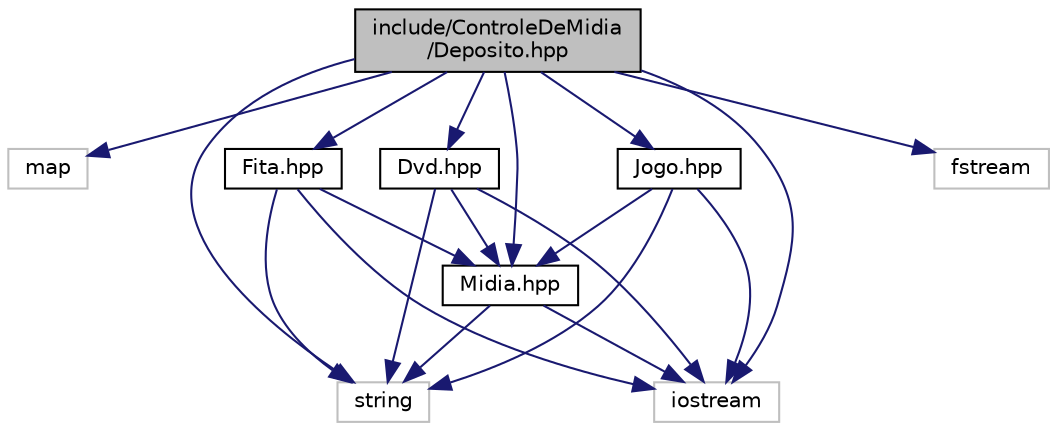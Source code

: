 digraph "include/ControleDeMidia/Deposito.hpp"
{
 // LATEX_PDF_SIZE
  edge [fontname="Helvetica",fontsize="10",labelfontname="Helvetica",labelfontsize="10"];
  node [fontname="Helvetica",fontsize="10",shape=record];
  Node1 [label="include/ControleDeMidia\l/Deposito.hpp",height=0.2,width=0.4,color="black", fillcolor="grey75", style="filled", fontcolor="black",tooltip=" "];
  Node1 -> Node2 [color="midnightblue",fontsize="10",style="solid"];
  Node2 [label="map",height=0.2,width=0.4,color="grey75", fillcolor="white", style="filled",tooltip=" "];
  Node1 -> Node3 [color="midnightblue",fontsize="10",style="solid"];
  Node3 [label="string",height=0.2,width=0.4,color="grey75", fillcolor="white", style="filled",tooltip=" "];
  Node1 -> Node4 [color="midnightblue",fontsize="10",style="solid"];
  Node4 [label="fstream",height=0.2,width=0.4,color="grey75", fillcolor="white", style="filled",tooltip=" "];
  Node1 -> Node5 [color="midnightblue",fontsize="10",style="solid"];
  Node5 [label="iostream",height=0.2,width=0.4,color="grey75", fillcolor="white", style="filled",tooltip=" "];
  Node1 -> Node6 [color="midnightblue",fontsize="10",style="solid"];
  Node6 [label="Dvd.hpp",height=0.2,width=0.4,color="black", fillcolor="white", style="filled",URL="$Dvd_8hpp.html",tooltip=" "];
  Node6 -> Node3 [color="midnightblue",fontsize="10",style="solid"];
  Node6 -> Node5 [color="midnightblue",fontsize="10",style="solid"];
  Node6 -> Node7 [color="midnightblue",fontsize="10",style="solid"];
  Node7 [label="Midia.hpp",height=0.2,width=0.4,color="black", fillcolor="white", style="filled",URL="$Midia_8hpp.html",tooltip=" "];
  Node7 -> Node3 [color="midnightblue",fontsize="10",style="solid"];
  Node7 -> Node5 [color="midnightblue",fontsize="10",style="solid"];
  Node1 -> Node8 [color="midnightblue",fontsize="10",style="solid"];
  Node8 [label="Fita.hpp",height=0.2,width=0.4,color="black", fillcolor="white", style="filled",URL="$Fita_8hpp.html",tooltip=" "];
  Node8 -> Node3 [color="midnightblue",fontsize="10",style="solid"];
  Node8 -> Node5 [color="midnightblue",fontsize="10",style="solid"];
  Node8 -> Node7 [color="midnightblue",fontsize="10",style="solid"];
  Node1 -> Node9 [color="midnightblue",fontsize="10",style="solid"];
  Node9 [label="Jogo.hpp",height=0.2,width=0.4,color="black", fillcolor="white", style="filled",URL="$Jogo_8hpp.html",tooltip=" "];
  Node9 -> Node3 [color="midnightblue",fontsize="10",style="solid"];
  Node9 -> Node5 [color="midnightblue",fontsize="10",style="solid"];
  Node9 -> Node7 [color="midnightblue",fontsize="10",style="solid"];
  Node1 -> Node7 [color="midnightblue",fontsize="10",style="solid"];
}
